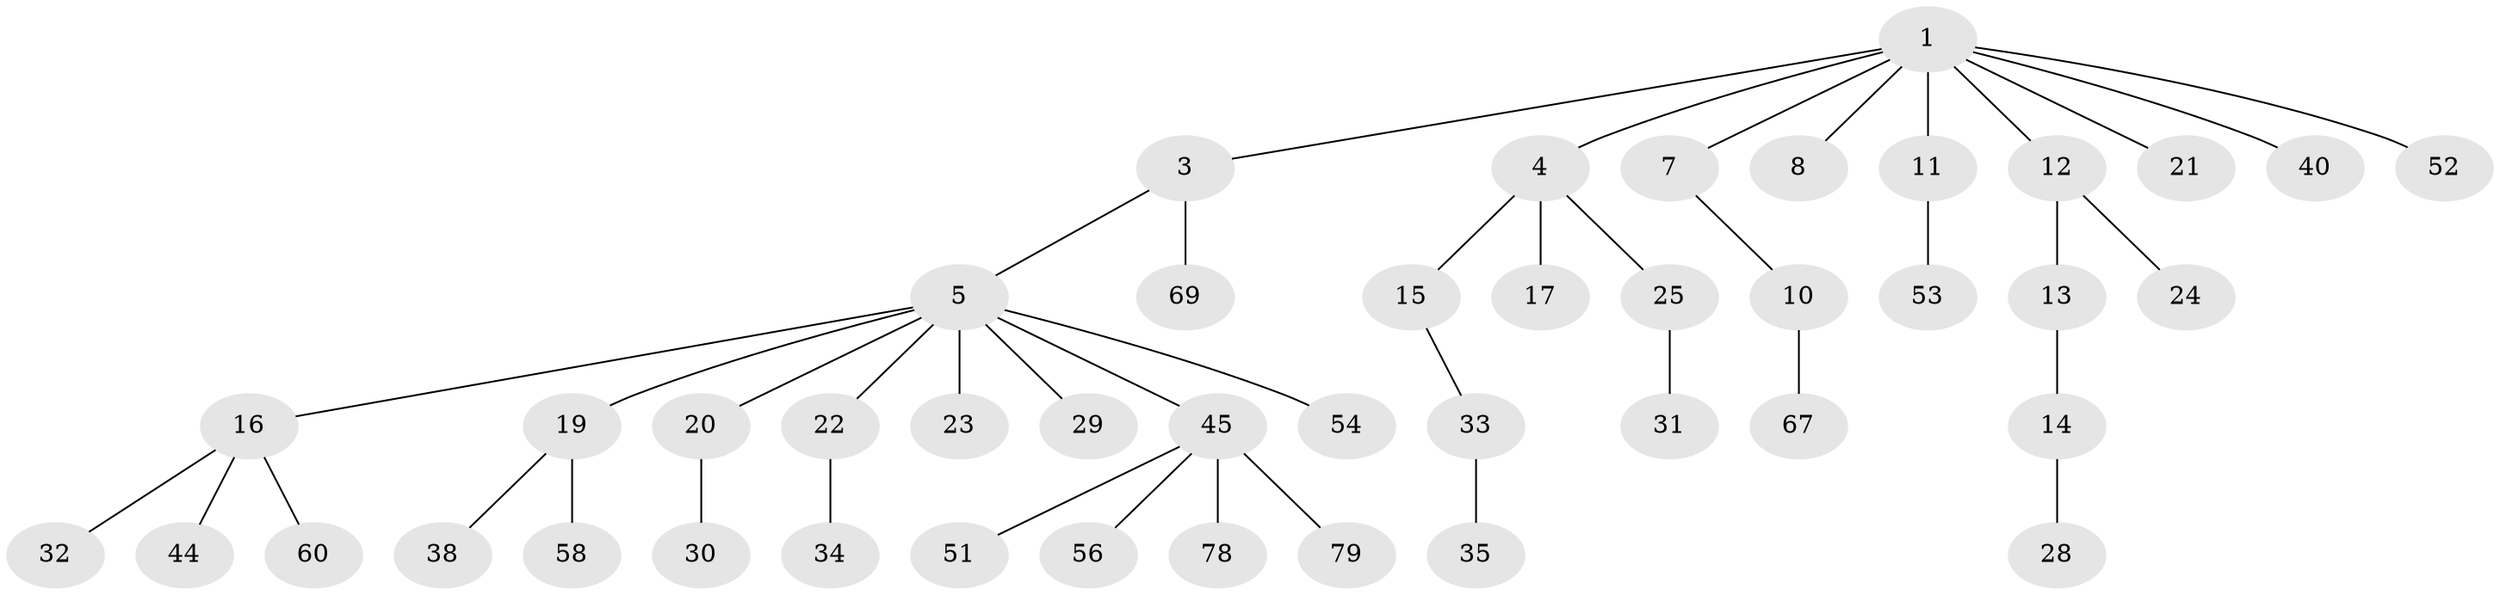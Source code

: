 // original degree distribution, {4: 0.07954545454545454, 7: 0.022727272727272728, 3: 0.056818181818181816, 2: 0.3977272727272727, 1: 0.42045454545454547, 5: 0.022727272727272728}
// Generated by graph-tools (version 1.1) at 2025/15/03/09/25 04:15:29]
// undirected, 44 vertices, 43 edges
graph export_dot {
graph [start="1"]
  node [color=gray90,style=filled];
  1 [super="+2"];
  3;
  4;
  5 [super="+6+62+36+9"];
  7;
  8;
  10 [super="+18"];
  11;
  12 [super="+49"];
  13;
  14;
  15;
  16;
  17 [super="+80"];
  19 [super="+26"];
  20;
  21 [super="+76"];
  22 [super="+27+70+55"];
  23 [super="+61"];
  24 [super="+72"];
  25;
  28 [super="+37"];
  29;
  30 [super="+57"];
  31;
  32 [super="+39+59"];
  33;
  34 [super="+50"];
  35 [super="+41"];
  38 [super="+42"];
  40 [super="+73"];
  44 [super="+47"];
  45 [super="+46"];
  51;
  52;
  53;
  54 [super="+85"];
  56 [super="+65"];
  58 [super="+87"];
  60 [super="+64"];
  67 [super="+84"];
  69 [super="+71"];
  78;
  79;
  1 -- 3;
  1 -- 11;
  1 -- 12;
  1 -- 4;
  1 -- 52;
  1 -- 21;
  1 -- 7;
  1 -- 8;
  1 -- 40;
  3 -- 5;
  3 -- 69;
  4 -- 15;
  4 -- 17;
  4 -- 25;
  5 -- 16;
  5 -- 29;
  5 -- 20;
  5 -- 22;
  5 -- 23;
  5 -- 45;
  5 -- 54;
  5 -- 19;
  7 -- 10;
  10 -- 67;
  11 -- 53;
  12 -- 13;
  12 -- 24;
  13 -- 14;
  14 -- 28;
  15 -- 33;
  16 -- 32;
  16 -- 44;
  16 -- 60;
  19 -- 38;
  19 -- 58;
  20 -- 30;
  22 -- 34;
  25 -- 31;
  33 -- 35;
  45 -- 51;
  45 -- 78;
  45 -- 79;
  45 -- 56;
}
